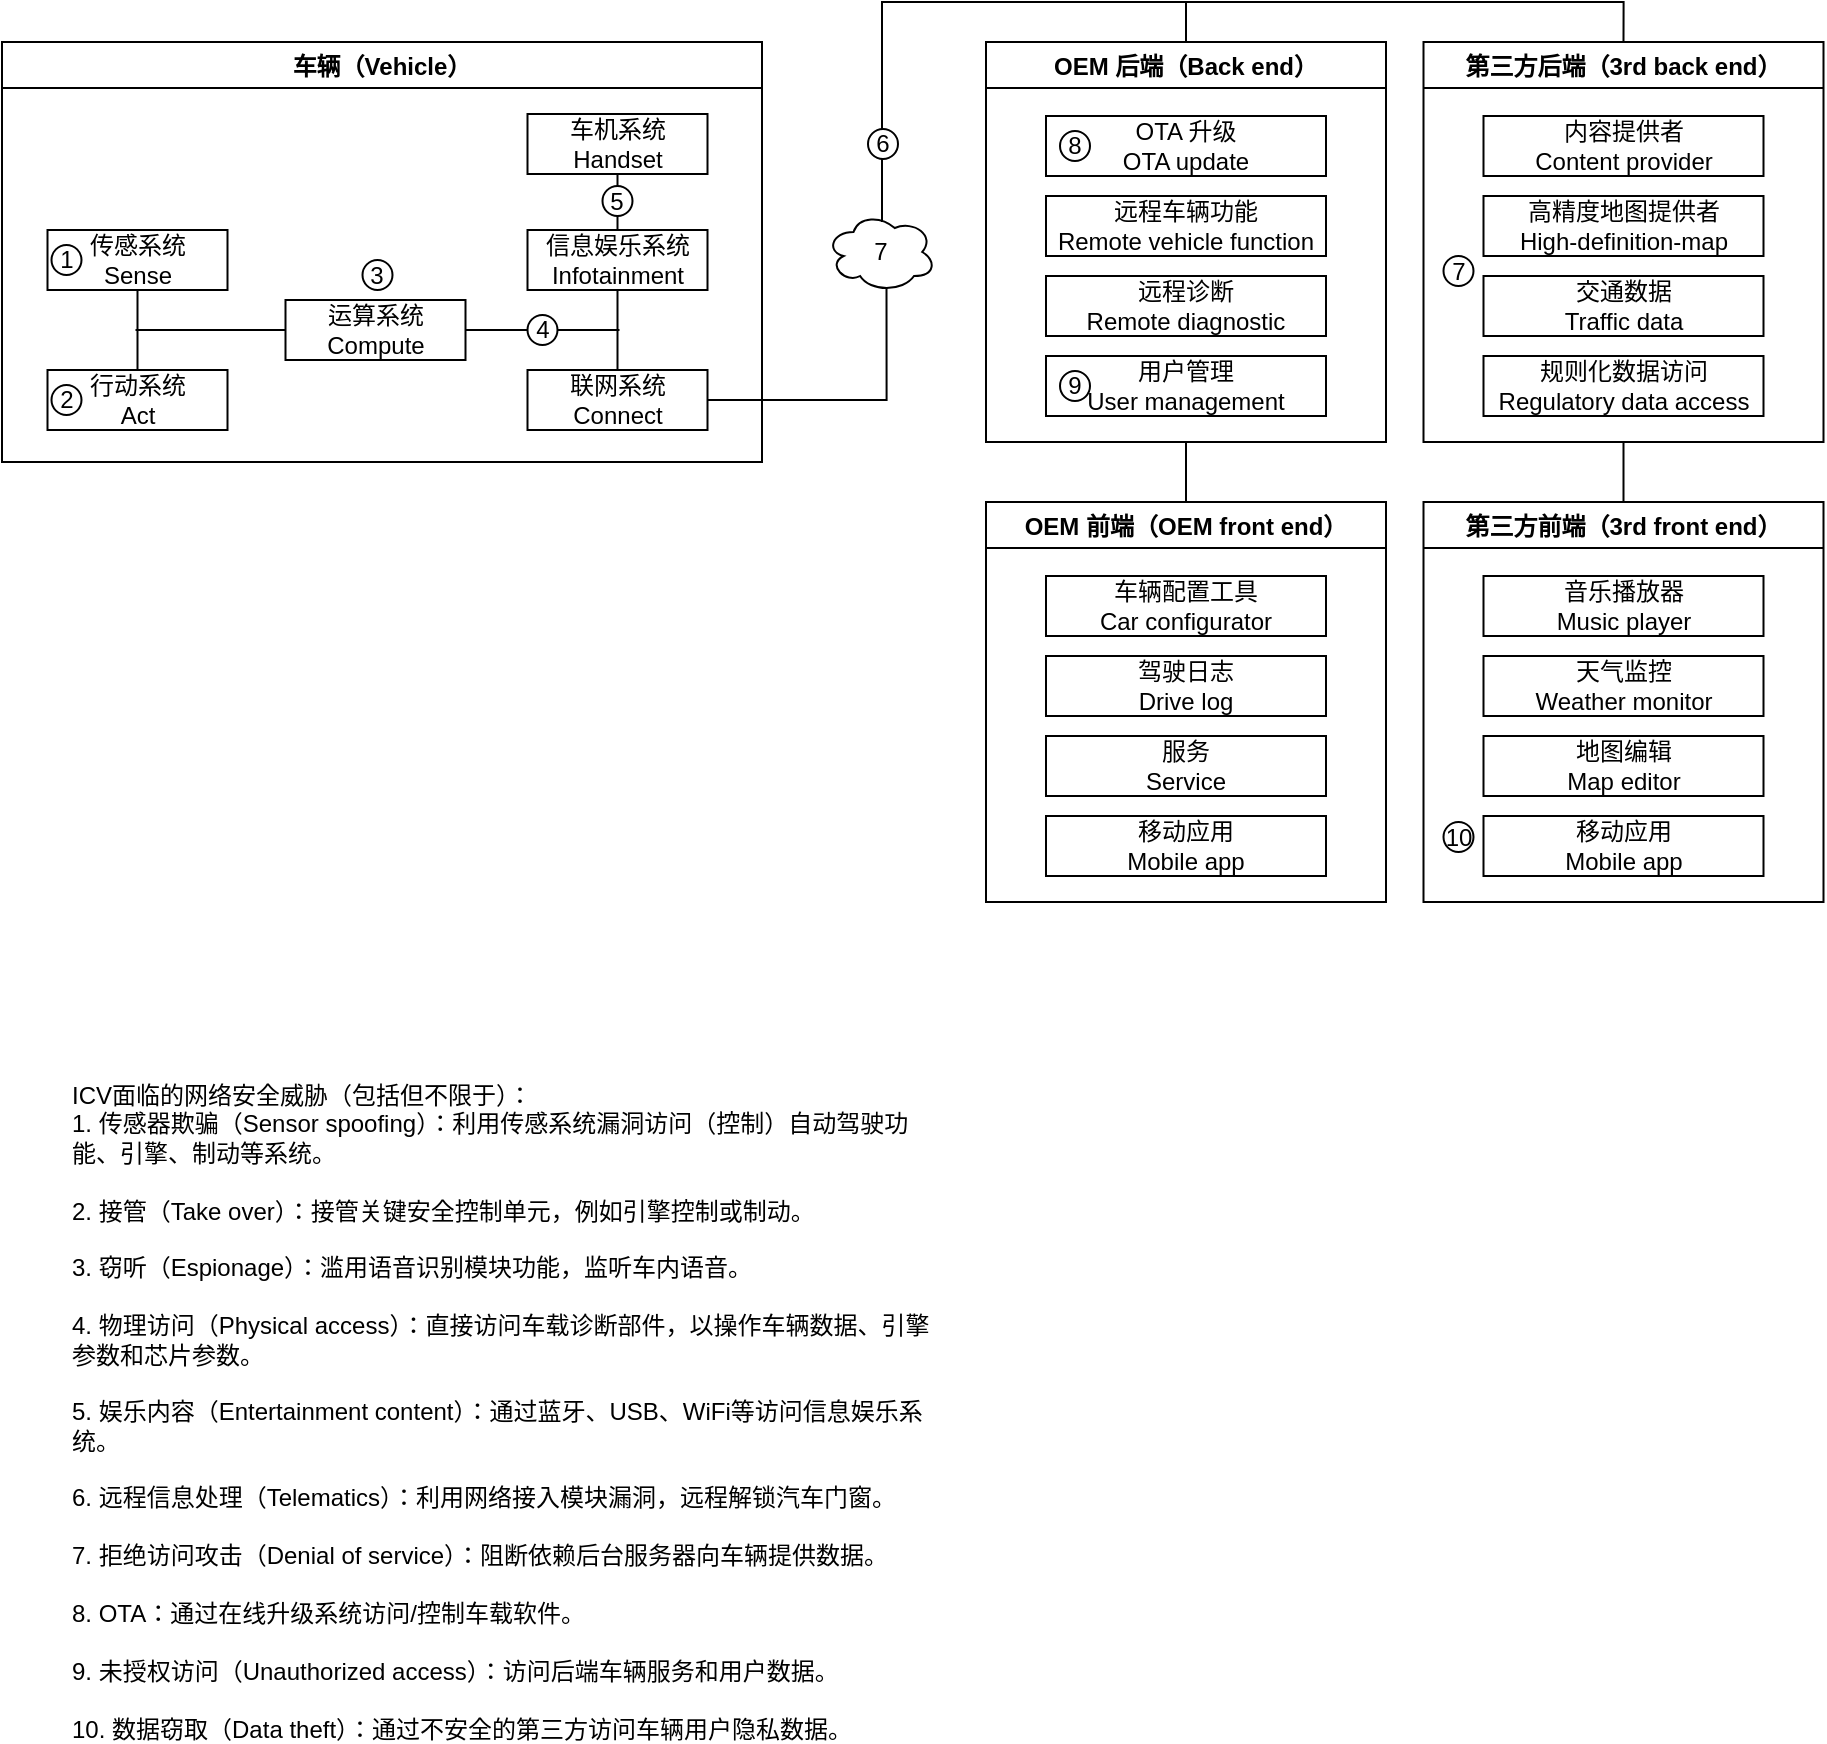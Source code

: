 <mxfile>
    <diagram id="AQZFCSv9TLjpyZZwPTAx" name="Page-1">
        <mxGraphModel dx="898" dy="564" grid="1" gridSize="10" guides="1" tooltips="1" connect="1" arrows="1" fold="1" page="1" pageScale="1" pageWidth="1169" pageHeight="827" math="0" shadow="0">
            <root>
                <mxCell id="0"/>
                <mxCell id="1" parent="0"/>
                <mxCell id="29" value="7" style="ellipse;shape=cloud;whiteSpace=wrap;html=1;" parent="1" vertex="1">
                    <mxGeometry x="470" y="145" width="55" height="40" as="geometry"/>
                </mxCell>
                <mxCell id="33" value="车辆（Vehicle）" style="swimlane;" parent="1" vertex="1">
                    <mxGeometry x="58" y="60" width="380" height="210" as="geometry">
                        <mxRectangle x="81.25" y="60" width="120" height="23" as="alternateBounds"/>
                    </mxGeometry>
                </mxCell>
                <mxCell id="11" value="传感系统&lt;br&gt;Sense" style="rounded=0;whiteSpace=wrap;html=1;" parent="33" vertex="1">
                    <mxGeometry x="22.75" y="94" width="90" height="30" as="geometry"/>
                </mxCell>
                <mxCell id="12" value="行动系统&lt;br&gt;Act" style="rounded=0;whiteSpace=wrap;html=1;" parent="33" vertex="1">
                    <mxGeometry x="22.75" y="164" width="90" height="30" as="geometry"/>
                </mxCell>
                <mxCell id="13" value="运算系统&lt;br&gt;Compute" style="rounded=0;whiteSpace=wrap;html=1;" parent="33" vertex="1">
                    <mxGeometry x="141.75" y="129" width="90" height="30" as="geometry"/>
                </mxCell>
                <mxCell id="14" value="车机系统&lt;br&gt;Handset" style="rounded=0;whiteSpace=wrap;html=1;" parent="33" vertex="1">
                    <mxGeometry x="262.75" y="36" width="90" height="30" as="geometry"/>
                </mxCell>
                <mxCell id="15" value="信息娱乐系统&lt;br&gt;Infotainment" style="rounded=0;whiteSpace=wrap;html=1;" parent="33" vertex="1">
                    <mxGeometry x="262.75" y="94" width="90" height="30" as="geometry"/>
                </mxCell>
                <mxCell id="16" value="联网系统&lt;br&gt;Connect" style="rounded=0;whiteSpace=wrap;html=1;" parent="33" vertex="1">
                    <mxGeometry x="262.75" y="164" width="90" height="30" as="geometry"/>
                </mxCell>
                <mxCell id="17" value="" style="endArrow=none;html=1;entryX=1;entryY=0.5;entryDx=0;entryDy=0;" parent="33" target="13" edge="1">
                    <mxGeometry width="50" height="50" relative="1" as="geometry">
                        <mxPoint x="308.75" y="144" as="sourcePoint"/>
                        <mxPoint x="322.75" y="201" as="targetPoint"/>
                    </mxGeometry>
                </mxCell>
                <mxCell id="19" value="" style="endArrow=none;html=1;exitX=0.5;exitY=1;exitDx=0;exitDy=0;entryX=0.5;entryY=0;entryDx=0;entryDy=0;" parent="33" source="15" target="16" edge="1">
                    <mxGeometry width="50" height="50" relative="1" as="geometry">
                        <mxPoint x="272.75" y="251" as="sourcePoint"/>
                        <mxPoint x="322.75" y="151" as="targetPoint"/>
                    </mxGeometry>
                </mxCell>
                <mxCell id="20" value="" style="endArrow=none;html=1;entryX=0.5;entryY=1;entryDx=0;entryDy=0;" parent="33" source="12" target="11" edge="1">
                    <mxGeometry width="50" height="50" relative="1" as="geometry">
                        <mxPoint x="202.75" y="241" as="sourcePoint"/>
                        <mxPoint x="312.75" y="174" as="targetPoint"/>
                    </mxGeometry>
                </mxCell>
                <mxCell id="21" value="" style="endArrow=none;html=1;exitX=0;exitY=0.5;exitDx=0;exitDy=0;" parent="33" source="13" edge="1">
                    <mxGeometry width="50" height="50" relative="1" as="geometry">
                        <mxPoint x="112.75" y="144" as="sourcePoint"/>
                        <mxPoint x="66.75" y="144" as="targetPoint"/>
                    </mxGeometry>
                </mxCell>
                <mxCell id="22" value="" style="endArrow=none;html=1;entryX=0.5;entryY=1;entryDx=0;entryDy=0;exitX=0.5;exitY=0;exitDx=0;exitDy=0;" parent="33" source="15" target="14" edge="1">
                    <mxGeometry width="50" height="50" relative="1" as="geometry">
                        <mxPoint x="182.75" y="291" as="sourcePoint"/>
                        <mxPoint x="252.75" y="141" as="targetPoint"/>
                    </mxGeometry>
                </mxCell>
                <mxCell id="23" value="2" style="ellipse;whiteSpace=wrap;html=1;aspect=fixed;" parent="33" vertex="1">
                    <mxGeometry x="24.75" y="171.5" width="15" height="15" as="geometry"/>
                </mxCell>
                <mxCell id="24" value="1" style="ellipse;whiteSpace=wrap;html=1;aspect=fixed;" parent="33" vertex="1">
                    <mxGeometry x="24.75" y="101.5" width="15" height="15" as="geometry"/>
                </mxCell>
                <mxCell id="26" value="3" style="ellipse;whiteSpace=wrap;html=1;aspect=fixed;" parent="33" vertex="1">
                    <mxGeometry x="180.25" y="109" width="15" height="15" as="geometry"/>
                </mxCell>
                <mxCell id="27" value="4" style="ellipse;whiteSpace=wrap;html=1;aspect=fixed;" parent="33" vertex="1">
                    <mxGeometry x="262.75" y="136.5" width="15" height="15" as="geometry"/>
                </mxCell>
                <mxCell id="28" value="5" style="ellipse;whiteSpace=wrap;html=1;aspect=fixed;" parent="33" vertex="1">
                    <mxGeometry x="300.25" y="72" width="15" height="15" as="geometry"/>
                </mxCell>
                <mxCell id="74" style="edgeStyle=orthogonalEdgeStyle;rounded=0;orthogonalLoop=1;jettySize=auto;html=1;exitX=0.5;exitY=0;exitDx=0;exitDy=0;endArrow=none;endFill=0;" edge="1" parent="1" source="40">
                    <mxGeometry relative="1" as="geometry">
                        <mxPoint x="498" y="150" as="targetPoint"/>
                        <Array as="points">
                            <mxPoint x="650" y="40"/>
                            <mxPoint x="498" y="40"/>
                        </Array>
                    </mxGeometry>
                </mxCell>
                <mxCell id="40" value="OEM 后端（Back end）" style="swimlane;" parent="1" vertex="1">
                    <mxGeometry x="550" y="60" width="200" height="200" as="geometry"/>
                </mxCell>
                <mxCell id="32" value="OTA 升级&lt;br&gt;OTA update" style="rounded=0;whiteSpace=wrap;html=1;" parent="40" vertex="1">
                    <mxGeometry x="30" y="37" width="140" height="30" as="geometry"/>
                </mxCell>
                <mxCell id="34" value="远程车辆功能&lt;br&gt;Remote vehicle function" style="rounded=0;whiteSpace=wrap;html=1;" parent="40" vertex="1">
                    <mxGeometry x="30" y="77" width="140" height="30" as="geometry"/>
                </mxCell>
                <mxCell id="35" value="远程诊断&lt;br&gt;Remote diagnostic" style="rounded=0;whiteSpace=wrap;html=1;" parent="40" vertex="1">
                    <mxGeometry x="30" y="117" width="140" height="30" as="geometry"/>
                </mxCell>
                <mxCell id="36" value="用户管理&lt;br&gt;User management" style="rounded=0;whiteSpace=wrap;html=1;" parent="40" vertex="1">
                    <mxGeometry x="30" y="157" width="140" height="30" as="geometry"/>
                </mxCell>
                <mxCell id="37" value="8" style="ellipse;whiteSpace=wrap;html=1;aspect=fixed;" parent="40" vertex="1">
                    <mxGeometry x="37" y="44.5" width="15" height="15" as="geometry"/>
                </mxCell>
                <mxCell id="38" value="9" style="ellipse;whiteSpace=wrap;html=1;aspect=fixed;" parent="40" vertex="1">
                    <mxGeometry x="37" y="164.5" width="15" height="15" as="geometry"/>
                </mxCell>
                <mxCell id="75" style="edgeStyle=orthogonalEdgeStyle;rounded=0;orthogonalLoop=1;jettySize=auto;html=1;exitX=0.5;exitY=0;exitDx=0;exitDy=0;endArrow=none;endFill=0;" edge="1" parent="1" source="42">
                    <mxGeometry relative="1" as="geometry">
                        <mxPoint x="498" y="140" as="targetPoint"/>
                        <Array as="points">
                            <mxPoint x="869" y="40"/>
                            <mxPoint x="498" y="40"/>
                        </Array>
                    </mxGeometry>
                </mxCell>
                <mxCell id="42" value="第三方后端（3rd back end）" style="swimlane;" parent="1" vertex="1">
                    <mxGeometry x="768.75" y="60" width="200" height="200" as="geometry"/>
                </mxCell>
                <mxCell id="43" value="内容提供者&lt;br&gt;Content provider" style="rounded=0;whiteSpace=wrap;html=1;" parent="42" vertex="1">
                    <mxGeometry x="30" y="37" width="140" height="30" as="geometry"/>
                </mxCell>
                <mxCell id="44" value="高精度地图提供者&lt;br&gt;High-definition-map" style="rounded=0;whiteSpace=wrap;html=1;" parent="42" vertex="1">
                    <mxGeometry x="30" y="77" width="140" height="30" as="geometry"/>
                </mxCell>
                <mxCell id="45" value="交通数据&lt;br&gt;Traffic data" style="rounded=0;whiteSpace=wrap;html=1;" parent="42" vertex="1">
                    <mxGeometry x="30" y="117" width="140" height="30" as="geometry"/>
                </mxCell>
                <mxCell id="46" value="规则化数据访问&lt;br&gt;Regulatory data access" style="rounded=0;whiteSpace=wrap;html=1;" parent="42" vertex="1">
                    <mxGeometry x="30" y="157" width="140" height="30" as="geometry"/>
                </mxCell>
                <mxCell id="48" value="7" style="ellipse;whiteSpace=wrap;html=1;aspect=fixed;" parent="42" vertex="1">
                    <mxGeometry x="10" y="107" width="15" height="15" as="geometry"/>
                </mxCell>
                <mxCell id="64" style="edgeStyle=orthogonalEdgeStyle;rounded=0;orthogonalLoop=1;jettySize=auto;html=1;exitX=0.5;exitY=0;exitDx=0;exitDy=0;entryX=0.5;entryY=1;entryDx=0;entryDy=0;endArrow=none;endFill=0;" edge="1" parent="1" source="51" target="40">
                    <mxGeometry relative="1" as="geometry"/>
                </mxCell>
                <mxCell id="51" value="OEM 前端（OEM front end）" style="swimlane;" parent="1" vertex="1">
                    <mxGeometry x="550" y="290" width="200" height="200" as="geometry"/>
                </mxCell>
                <mxCell id="52" value="车辆配置工具&lt;br&gt;Car configurator" style="rounded=0;whiteSpace=wrap;html=1;" parent="51" vertex="1">
                    <mxGeometry x="30" y="37" width="140" height="30" as="geometry"/>
                </mxCell>
                <mxCell id="53" value="驾驶日志&lt;br&gt;Drive log" style="rounded=0;whiteSpace=wrap;html=1;" parent="51" vertex="1">
                    <mxGeometry x="30" y="77" width="140" height="30" as="geometry"/>
                </mxCell>
                <mxCell id="54" value="服务&lt;br&gt;Service" style="rounded=0;whiteSpace=wrap;html=1;" parent="51" vertex="1">
                    <mxGeometry x="30" y="117" width="140" height="30" as="geometry"/>
                </mxCell>
                <mxCell id="55" value="移动应用&lt;br&gt;Mobile app" style="rounded=0;whiteSpace=wrap;html=1;" parent="51" vertex="1">
                    <mxGeometry x="30" y="157" width="140" height="30" as="geometry"/>
                </mxCell>
                <mxCell id="65" style="edgeStyle=orthogonalEdgeStyle;rounded=0;orthogonalLoop=1;jettySize=auto;html=1;exitX=0.5;exitY=0;exitDx=0;exitDy=0;entryX=0.5;entryY=1;entryDx=0;entryDy=0;endArrow=none;endFill=0;" edge="1" parent="1" source="58" target="42">
                    <mxGeometry relative="1" as="geometry"/>
                </mxCell>
                <mxCell id="58" value="第三方前端（3rd front end）" style="swimlane;" parent="1" vertex="1">
                    <mxGeometry x="768.75" y="290" width="200" height="200" as="geometry"/>
                </mxCell>
                <mxCell id="59" value="音乐播放器&lt;br&gt;Music player" style="rounded=0;whiteSpace=wrap;html=1;" parent="58" vertex="1">
                    <mxGeometry x="30" y="37" width="140" height="30" as="geometry"/>
                </mxCell>
                <mxCell id="60" value="天气监控&lt;br&gt;Weather monitor" style="rounded=0;whiteSpace=wrap;html=1;" parent="58" vertex="1">
                    <mxGeometry x="30" y="77" width="140" height="30" as="geometry"/>
                </mxCell>
                <mxCell id="61" value="地图编辑&lt;br&gt;Map editor" style="rounded=0;whiteSpace=wrap;html=1;" parent="58" vertex="1">
                    <mxGeometry x="30" y="117" width="140" height="30" as="geometry"/>
                </mxCell>
                <mxCell id="62" value="移动应用&lt;br&gt;Mobile app" style="rounded=0;whiteSpace=wrap;html=1;" parent="58" vertex="1">
                    <mxGeometry x="30" y="157" width="140" height="30" as="geometry"/>
                </mxCell>
                <mxCell id="63" value="10" style="ellipse;whiteSpace=wrap;html=1;aspect=fixed;" parent="1" vertex="1">
                    <mxGeometry x="778.75" y="450" width="15" height="15" as="geometry"/>
                </mxCell>
                <mxCell id="66" value="ICV面临的网络安全威胁（包括但不限于）：&lt;br&gt;1. 传感器欺骗（Sensor spoofing）：利用传感系统漏洞访问（控制）自动驾驶功能、引擎、制动等系统。&lt;br&gt;&lt;br&gt;2. 接管（Take over）：接管关键安全控制单元，例如引擎控制或制动。&lt;br&gt;&lt;br&gt;3. 窃听（Espionage）：滥用语音识别模块功能，监听车内语音。&lt;br&gt;&lt;br&gt;4. 物理访问（Physical access）：直接访问车载诊断部件，以操作车辆数据、引擎参数和芯片参数。&lt;br&gt;&lt;br&gt;5. 娱乐内容（Entertainment content）：通过蓝牙、USB、WiFi等访问信息娱乐系统。&lt;br&gt;&lt;br&gt;6. 远程信息处理（Telematics）：利用网络接入模块漏洞，远程解锁汽车门窗。&lt;br&gt;&lt;br&gt;7. 拒绝访问攻击（Denial of service）：阻断依赖后台服务器向车辆提供数据。&lt;br&gt;&lt;br&gt;8. OTA：通过在线升级系统访问/控制车载软件。&lt;br&gt;&lt;br&gt;9. 未授权访问（Unauthorized access）：访问后端车辆服务和用户数据。&lt;br&gt;&lt;br&gt;10. 数据窃取（Data theft）：通过不安全的第三方访问车辆用户隐私数据。" style="text;html=1;strokeColor=none;fillColor=none;align=left;verticalAlign=middle;whiteSpace=wrap;rounded=0;" vertex="1" parent="1">
                    <mxGeometry x="91" y="580" width="434" height="329" as="geometry"/>
                </mxCell>
                <mxCell id="31" value="6" style="ellipse;whiteSpace=wrap;html=1;aspect=fixed;" parent="1" vertex="1">
                    <mxGeometry x="491" y="103.5" width="15" height="15" as="geometry"/>
                </mxCell>
                <mxCell id="73" style="edgeStyle=orthogonalEdgeStyle;rounded=0;orthogonalLoop=1;jettySize=auto;html=1;exitX=1;exitY=0.5;exitDx=0;exitDy=0;entryX=0.55;entryY=0.95;entryDx=0;entryDy=0;entryPerimeter=0;endArrow=none;endFill=0;" edge="1" parent="1" source="16" target="29">
                    <mxGeometry relative="1" as="geometry"/>
                </mxCell>
            </root>
        </mxGraphModel>
    </diagram>
</mxfile>